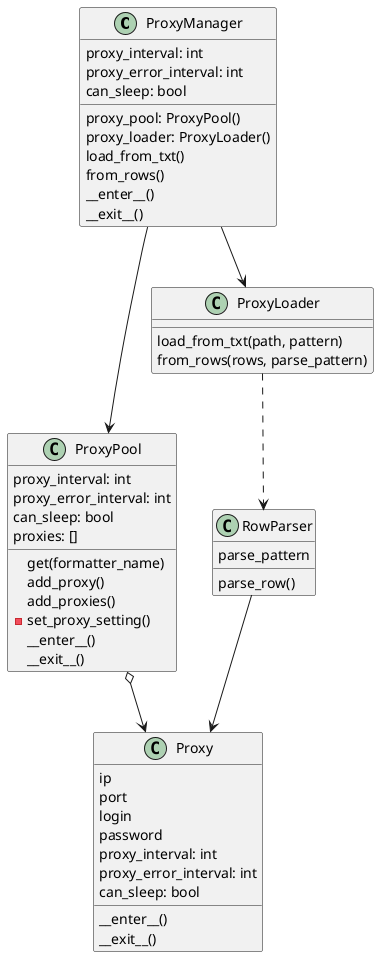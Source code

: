 @startuml
class ProxyManager{
      proxy_interval: int
      proxy_error_interval: int
      can_sleep: bool
      proxy_pool: ProxyPool()
      proxy_loader: ProxyLoader()
      load_from_txt()
      from_rows()
      __enter__()
      __exit__()
}
class ProxyPool{
    proxy_interval: int
    proxy_error_interval: int
    can_sleep: bool
    proxies: []
    get(formatter_name)
    add_proxy()
    add_proxies()
    -set_proxy_setting()
    __enter__()
    __exit__()
}

class ProxyLoader{
    load_from_txt(path, pattern)
    from_rows(rows, parse_pattern)
}

class RowParser{
    parse_pattern
    parse_row()
}
class Proxy{
    ip
    port
    login
    password
    proxy_interval: int
    proxy_error_interval: int
    can_sleep: bool
    __enter__()
    __exit__()
}

ProxyPool o--> Proxy
ProxyManager --> ProxyPool
ProxyManager --> ProxyLoader
ProxyLoader ..> RowParser
RowParser --> Proxy
@enduml